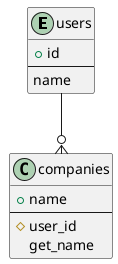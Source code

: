 @startuml
Entity users {
  +id
  --
  name
}

class companies {
  + name
  --
  # user_id
  get_name
}

users --o{companies
@enduml


